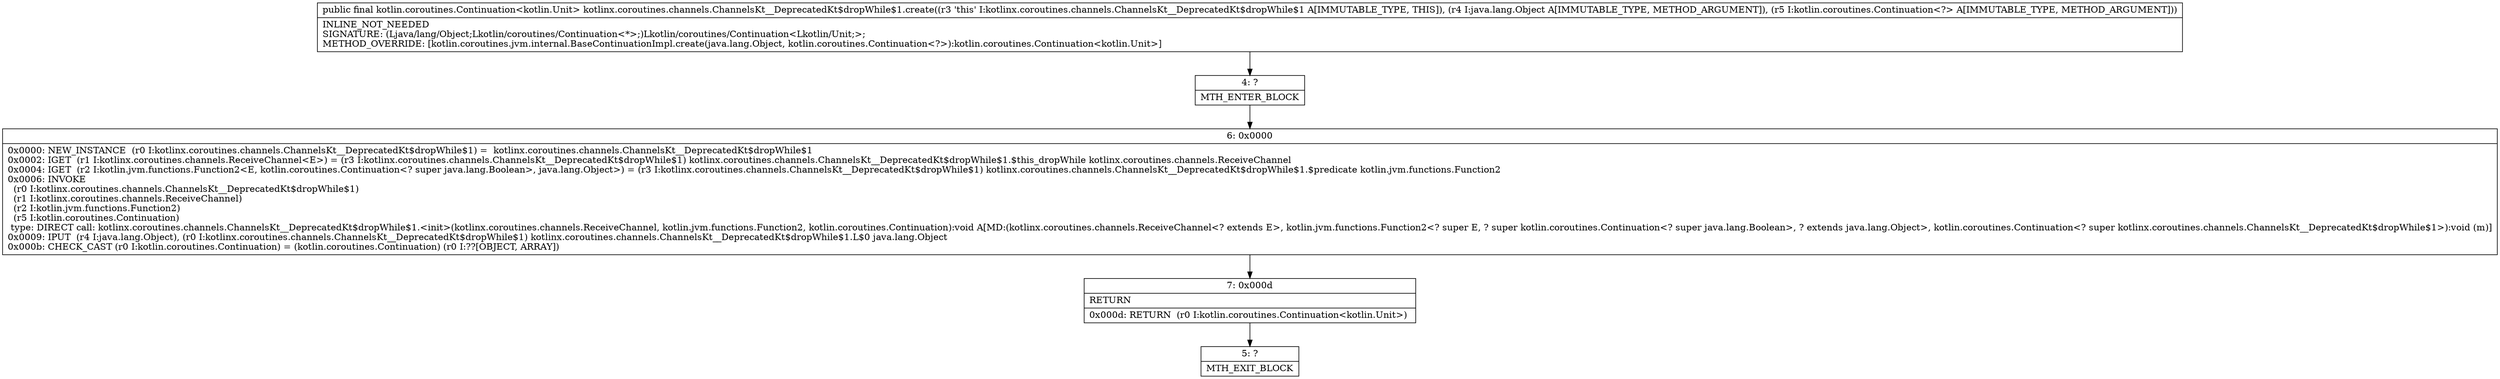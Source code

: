 digraph "CFG forkotlinx.coroutines.channels.ChannelsKt__DeprecatedKt$dropWhile$1.create(Ljava\/lang\/Object;Lkotlin\/coroutines\/Continuation;)Lkotlin\/coroutines\/Continuation;" {
Node_4 [shape=record,label="{4\:\ ?|MTH_ENTER_BLOCK\l}"];
Node_6 [shape=record,label="{6\:\ 0x0000|0x0000: NEW_INSTANCE  (r0 I:kotlinx.coroutines.channels.ChannelsKt__DeprecatedKt$dropWhile$1) =  kotlinx.coroutines.channels.ChannelsKt__DeprecatedKt$dropWhile$1 \l0x0002: IGET  (r1 I:kotlinx.coroutines.channels.ReceiveChannel\<E\>) = (r3 I:kotlinx.coroutines.channels.ChannelsKt__DeprecatedKt$dropWhile$1) kotlinx.coroutines.channels.ChannelsKt__DeprecatedKt$dropWhile$1.$this_dropWhile kotlinx.coroutines.channels.ReceiveChannel \l0x0004: IGET  (r2 I:kotlin.jvm.functions.Function2\<E, kotlin.coroutines.Continuation\<? super java.lang.Boolean\>, java.lang.Object\>) = (r3 I:kotlinx.coroutines.channels.ChannelsKt__DeprecatedKt$dropWhile$1) kotlinx.coroutines.channels.ChannelsKt__DeprecatedKt$dropWhile$1.$predicate kotlin.jvm.functions.Function2 \l0x0006: INVOKE  \l  (r0 I:kotlinx.coroutines.channels.ChannelsKt__DeprecatedKt$dropWhile$1)\l  (r1 I:kotlinx.coroutines.channels.ReceiveChannel)\l  (r2 I:kotlin.jvm.functions.Function2)\l  (r5 I:kotlin.coroutines.Continuation)\l type: DIRECT call: kotlinx.coroutines.channels.ChannelsKt__DeprecatedKt$dropWhile$1.\<init\>(kotlinx.coroutines.channels.ReceiveChannel, kotlin.jvm.functions.Function2, kotlin.coroutines.Continuation):void A[MD:(kotlinx.coroutines.channels.ReceiveChannel\<? extends E\>, kotlin.jvm.functions.Function2\<? super E, ? super kotlin.coroutines.Continuation\<? super java.lang.Boolean\>, ? extends java.lang.Object\>, kotlin.coroutines.Continuation\<? super kotlinx.coroutines.channels.ChannelsKt__DeprecatedKt$dropWhile$1\>):void (m)]\l0x0009: IPUT  (r4 I:java.lang.Object), (r0 I:kotlinx.coroutines.channels.ChannelsKt__DeprecatedKt$dropWhile$1) kotlinx.coroutines.channels.ChannelsKt__DeprecatedKt$dropWhile$1.L$0 java.lang.Object \l0x000b: CHECK_CAST (r0 I:kotlin.coroutines.Continuation) = (kotlin.coroutines.Continuation) (r0 I:??[OBJECT, ARRAY]) \l}"];
Node_7 [shape=record,label="{7\:\ 0x000d|RETURN\l|0x000d: RETURN  (r0 I:kotlin.coroutines.Continuation\<kotlin.Unit\>) \l}"];
Node_5 [shape=record,label="{5\:\ ?|MTH_EXIT_BLOCK\l}"];
MethodNode[shape=record,label="{public final kotlin.coroutines.Continuation\<kotlin.Unit\> kotlinx.coroutines.channels.ChannelsKt__DeprecatedKt$dropWhile$1.create((r3 'this' I:kotlinx.coroutines.channels.ChannelsKt__DeprecatedKt$dropWhile$1 A[IMMUTABLE_TYPE, THIS]), (r4 I:java.lang.Object A[IMMUTABLE_TYPE, METHOD_ARGUMENT]), (r5 I:kotlin.coroutines.Continuation\<?\> A[IMMUTABLE_TYPE, METHOD_ARGUMENT]))  | INLINE_NOT_NEEDED\lSIGNATURE: (Ljava\/lang\/Object;Lkotlin\/coroutines\/Continuation\<*\>;)Lkotlin\/coroutines\/Continuation\<Lkotlin\/Unit;\>;\lMETHOD_OVERRIDE: [kotlin.coroutines.jvm.internal.BaseContinuationImpl.create(java.lang.Object, kotlin.coroutines.Continuation\<?\>):kotlin.coroutines.Continuation\<kotlin.Unit\>]\l}"];
MethodNode -> Node_4;Node_4 -> Node_6;
Node_6 -> Node_7;
Node_7 -> Node_5;
}

